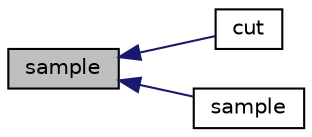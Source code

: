 digraph "sample"
{
  bgcolor="transparent";
  edge [fontname="Helvetica",fontsize="10",labelfontname="Helvetica",labelfontsize="10"];
  node [fontname="Helvetica",fontsize="10",shape=record];
  rankdir="LR";
  Node95 [label="sample",height=0.2,width=0.4,color="black", fillcolor="grey75", style="filled", fontcolor="black"];
  Node95 -> Node96 [dir="back",color="midnightblue",fontsize="10",style="solid",fontname="Helvetica"];
  Node96 [label="cut",height=0.2,width=0.4,color="black",URL="$a30497.html#a3b812196ead9525a2647628682c3b828",tooltip="Return true or false to question: have any cells been cut? "];
  Node95 -> Node97 [dir="back",color="midnightblue",fontsize="10",style="solid",fontname="Helvetica"];
  Node97 [label="sample",height=0.2,width=0.4,color="black",URL="$a30497.html#a5b6ee871a5d2170eb0cd226ccebe9b6d"];
}
